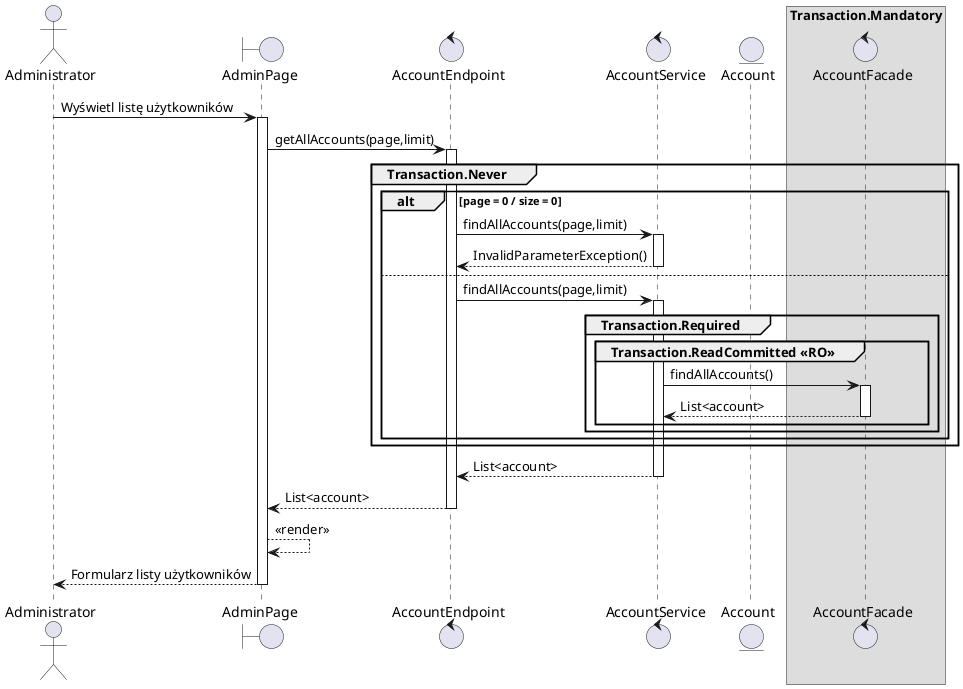 @startuml MOK.13 - Przeglądaj listę wszystkich kont

actor Administrator as client
boundary AdminPage as gui
control AccountEndpoint as controller
control AccountService as service
control AccountFacade as facade
entity Account as account

skinparam backgroundcolor transparent
box Transaction.Mandatory 
    participant facade
end box

client -> gui ++ : Wyświetl listę użytkowników
gui -> controller ++ :  getAllAccounts(page,limit)
group Transaction.Never
    alt page = 0 / size = 0 
    controller -> service ++ : findAllAccounts(page,limit)
    return InvalidParameterException()
    else
    controller -> service ++ : findAllAccounts(page,limit)
    group Transaction.Required
        group Transaction.ReadCommitted <<RO>>
            service -> facade ++ : findAllAccounts()
            return List<account>
        end
    end
    end
end
return List<account>
return List<account>
gui --> gui : <<render>>
return Formularz listy użytkowników
